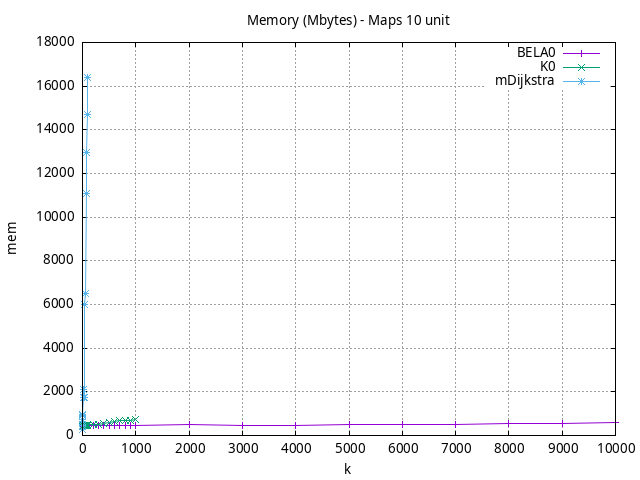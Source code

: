 #!/usr/bin/gnuplot
# -*- coding: utf-8 -*-
#
# results/maps/unit/10/random512-10.brute-force.unit.mem.gnuplot
#
# Started on 04/07/2024 18:12:08
# Author: Carlos Linares López
set grid
set xlabel "k"
set ylabel "mem"

set title "Memory (Mbytes) - Maps 10 unit"

set terminal png enhanced font "Ariel,10"
set output 'random512-10.brute-force.unit.mem.png'

plot "-" title "BELA0"      with linesp, "-" title "K0"      with linesp, "-" title "mDijkstra"      with linesp

	1 400.43
	2 414.0
	3 414.0
	4 432.48
	5 436.0
	6 436.0
	7 436.0
	8 436.0
	9 439.83
	10 442.0
	20 442.0
	30 442.0
	40 442.0
	50 452.54
	60 456.0
	70 458.13
	80 459.0
	90 459.0
	100 459.0
	200 459.0
	300 459.84
	400 462.04
	500 466.0
	600 466.0
	700 466.0
	800 466.0
	900 466.0
	1000 468.59
	2000 509.01
	3000 436.07
	4000 473.7
	5000 490.6
	6000 506.32
	7000 523.21
	8000 539.49
	9000 559.25
	10000 575.94
end
	1 434.55
	2 435.58
	3 440.51
	4 448.0
	5 448.0
	6 453.82
	7 458.15
	8 459.0
	9 458.98
	10 457.94
	20 461.7
	30 460.39
	40 466.38
	50 470.1
	60 472.37
	70 475.54
	80 478.52
	90 480.54
	100 481.28
	200 497.7
	300 516.15
	400 548.99
	500 583.46
	600 650.56
	700 684.75
	800 695.89
	900 709.86
	1000 733.44
end
	1 270.21
	2 448.19
	3 631.16
	4 737.31
	5 939.02
	6 928.0
	7 928.0
	8 928.0
	9 928.0
	10 1731.76
	20 2127.64
	30 1747.9
	40 5985.77
	50 6499.09
	60 6494.06
	70 11067.16
	80 12943.79
	90 14691.4
	100 16418.21
end
